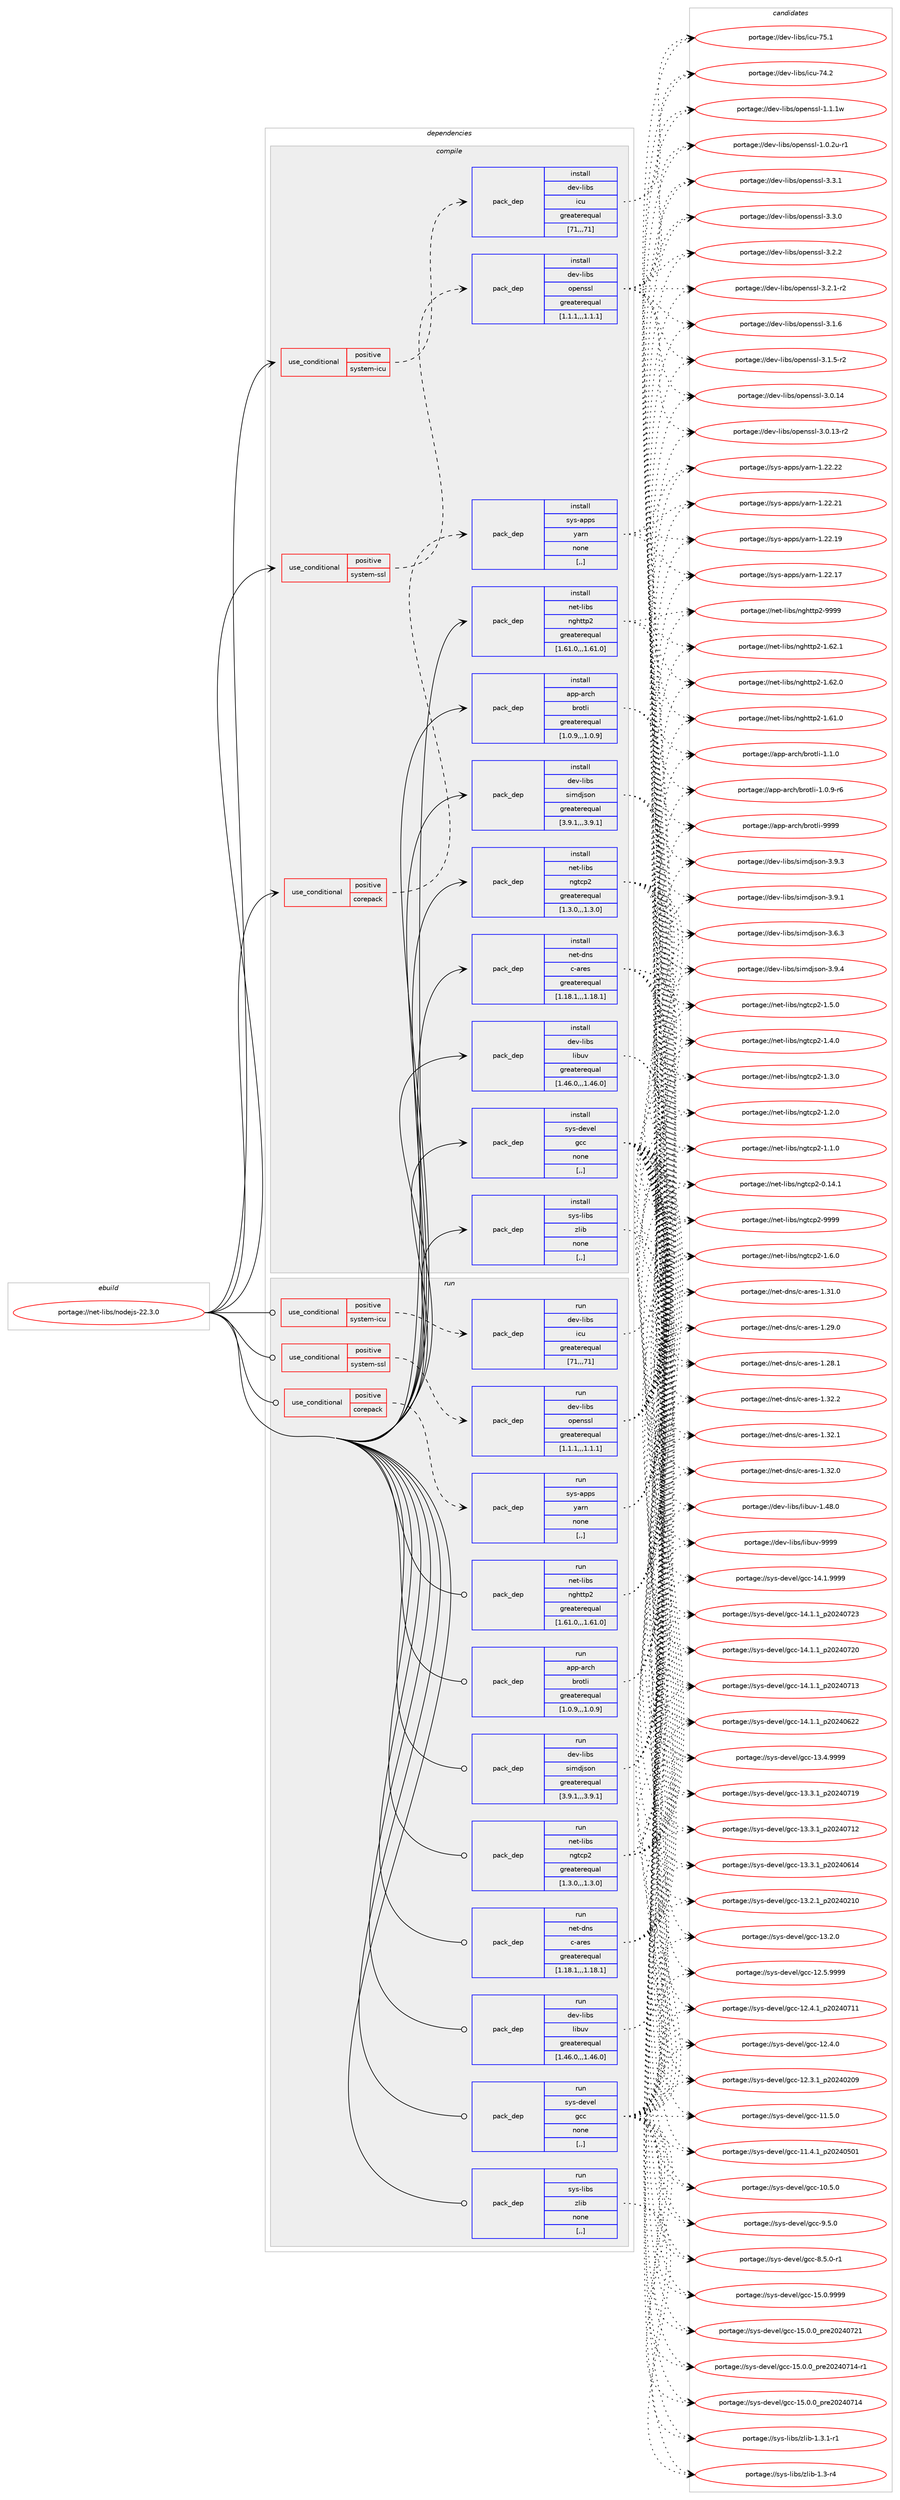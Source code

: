 digraph prolog {

# *************
# Graph options
# *************

newrank=true;
concentrate=true;
compound=true;
graph [rankdir=LR,fontname=Helvetica,fontsize=10,ranksep=1.5];#, ranksep=2.5, nodesep=0.2];
edge  [arrowhead=vee];
node  [fontname=Helvetica,fontsize=10];

# **********
# The ebuild
# **********

subgraph cluster_leftcol {
color=gray;
label=<<i>ebuild</i>>;
id [label="portage://net-libs/nodejs-22.3.0", color=red, width=4, href="../net-libs/nodejs-22.3.0.svg"];
}

# ****************
# The dependencies
# ****************

subgraph cluster_midcol {
color=gray;
label=<<i>dependencies</i>>;
subgraph cluster_compile {
fillcolor="#eeeeee";
style=filled;
label=<<i>compile</i>>;
subgraph cond94477 {
dependency361551 [label=<<TABLE BORDER="0" CELLBORDER="1" CELLSPACING="0" CELLPADDING="4"><TR><TD ROWSPAN="3" CELLPADDING="10">use_conditional</TD></TR><TR><TD>positive</TD></TR><TR><TD>corepack</TD></TR></TABLE>>, shape=none, color=red];
subgraph pack264405 {
dependency361552 [label=<<TABLE BORDER="0" CELLBORDER="1" CELLSPACING="0" CELLPADDING="4" WIDTH="220"><TR><TD ROWSPAN="6" CELLPADDING="30">pack_dep</TD></TR><TR><TD WIDTH="110">install</TD></TR><TR><TD>sys-apps</TD></TR><TR><TD>yarn</TD></TR><TR><TD>none</TD></TR><TR><TD>[,,]</TD></TR></TABLE>>, shape=none, color=blue];
}
dependency361551:e -> dependency361552:w [weight=20,style="dashed",arrowhead="vee"];
}
id:e -> dependency361551:w [weight=20,style="solid",arrowhead="vee"];
subgraph cond94478 {
dependency361553 [label=<<TABLE BORDER="0" CELLBORDER="1" CELLSPACING="0" CELLPADDING="4"><TR><TD ROWSPAN="3" CELLPADDING="10">use_conditional</TD></TR><TR><TD>positive</TD></TR><TR><TD>system-icu</TD></TR></TABLE>>, shape=none, color=red];
subgraph pack264406 {
dependency361554 [label=<<TABLE BORDER="0" CELLBORDER="1" CELLSPACING="0" CELLPADDING="4" WIDTH="220"><TR><TD ROWSPAN="6" CELLPADDING="30">pack_dep</TD></TR><TR><TD WIDTH="110">install</TD></TR><TR><TD>dev-libs</TD></TR><TR><TD>icu</TD></TR><TR><TD>greaterequal</TD></TR><TR><TD>[71,,,71]</TD></TR></TABLE>>, shape=none, color=blue];
}
dependency361553:e -> dependency361554:w [weight=20,style="dashed",arrowhead="vee"];
}
id:e -> dependency361553:w [weight=20,style="solid",arrowhead="vee"];
subgraph cond94479 {
dependency361555 [label=<<TABLE BORDER="0" CELLBORDER="1" CELLSPACING="0" CELLPADDING="4"><TR><TD ROWSPAN="3" CELLPADDING="10">use_conditional</TD></TR><TR><TD>positive</TD></TR><TR><TD>system-ssl</TD></TR></TABLE>>, shape=none, color=red];
subgraph pack264407 {
dependency361556 [label=<<TABLE BORDER="0" CELLBORDER="1" CELLSPACING="0" CELLPADDING="4" WIDTH="220"><TR><TD ROWSPAN="6" CELLPADDING="30">pack_dep</TD></TR><TR><TD WIDTH="110">install</TD></TR><TR><TD>dev-libs</TD></TR><TR><TD>openssl</TD></TR><TR><TD>greaterequal</TD></TR><TR><TD>[1.1.1,,,1.1.1]</TD></TR></TABLE>>, shape=none, color=blue];
}
dependency361555:e -> dependency361556:w [weight=20,style="dashed",arrowhead="vee"];
}
id:e -> dependency361555:w [weight=20,style="solid",arrowhead="vee"];
subgraph pack264408 {
dependency361557 [label=<<TABLE BORDER="0" CELLBORDER="1" CELLSPACING="0" CELLPADDING="4" WIDTH="220"><TR><TD ROWSPAN="6" CELLPADDING="30">pack_dep</TD></TR><TR><TD WIDTH="110">install</TD></TR><TR><TD>app-arch</TD></TR><TR><TD>brotli</TD></TR><TR><TD>greaterequal</TD></TR><TR><TD>[1.0.9,,,1.0.9]</TD></TR></TABLE>>, shape=none, color=blue];
}
id:e -> dependency361557:w [weight=20,style="solid",arrowhead="vee"];
subgraph pack264409 {
dependency361558 [label=<<TABLE BORDER="0" CELLBORDER="1" CELLSPACING="0" CELLPADDING="4" WIDTH="220"><TR><TD ROWSPAN="6" CELLPADDING="30">pack_dep</TD></TR><TR><TD WIDTH="110">install</TD></TR><TR><TD>dev-libs</TD></TR><TR><TD>libuv</TD></TR><TR><TD>greaterequal</TD></TR><TR><TD>[1.46.0,,,1.46.0]</TD></TR></TABLE>>, shape=none, color=blue];
}
id:e -> dependency361558:w [weight=20,style="solid",arrowhead="vee"];
subgraph pack264410 {
dependency361559 [label=<<TABLE BORDER="0" CELLBORDER="1" CELLSPACING="0" CELLPADDING="4" WIDTH="220"><TR><TD ROWSPAN="6" CELLPADDING="30">pack_dep</TD></TR><TR><TD WIDTH="110">install</TD></TR><TR><TD>dev-libs</TD></TR><TR><TD>simdjson</TD></TR><TR><TD>greaterequal</TD></TR><TR><TD>[3.9.1,,,3.9.1]</TD></TR></TABLE>>, shape=none, color=blue];
}
id:e -> dependency361559:w [weight=20,style="solid",arrowhead="vee"];
subgraph pack264411 {
dependency361560 [label=<<TABLE BORDER="0" CELLBORDER="1" CELLSPACING="0" CELLPADDING="4" WIDTH="220"><TR><TD ROWSPAN="6" CELLPADDING="30">pack_dep</TD></TR><TR><TD WIDTH="110">install</TD></TR><TR><TD>net-dns</TD></TR><TR><TD>c-ares</TD></TR><TR><TD>greaterequal</TD></TR><TR><TD>[1.18.1,,,1.18.1]</TD></TR></TABLE>>, shape=none, color=blue];
}
id:e -> dependency361560:w [weight=20,style="solid",arrowhead="vee"];
subgraph pack264412 {
dependency361561 [label=<<TABLE BORDER="0" CELLBORDER="1" CELLSPACING="0" CELLPADDING="4" WIDTH="220"><TR><TD ROWSPAN="6" CELLPADDING="30">pack_dep</TD></TR><TR><TD WIDTH="110">install</TD></TR><TR><TD>net-libs</TD></TR><TR><TD>nghttp2</TD></TR><TR><TD>greaterequal</TD></TR><TR><TD>[1.61.0,,,1.61.0]</TD></TR></TABLE>>, shape=none, color=blue];
}
id:e -> dependency361561:w [weight=20,style="solid",arrowhead="vee"];
subgraph pack264413 {
dependency361562 [label=<<TABLE BORDER="0" CELLBORDER="1" CELLSPACING="0" CELLPADDING="4" WIDTH="220"><TR><TD ROWSPAN="6" CELLPADDING="30">pack_dep</TD></TR><TR><TD WIDTH="110">install</TD></TR><TR><TD>net-libs</TD></TR><TR><TD>ngtcp2</TD></TR><TR><TD>greaterequal</TD></TR><TR><TD>[1.3.0,,,1.3.0]</TD></TR></TABLE>>, shape=none, color=blue];
}
id:e -> dependency361562:w [weight=20,style="solid",arrowhead="vee"];
subgraph pack264414 {
dependency361563 [label=<<TABLE BORDER="0" CELLBORDER="1" CELLSPACING="0" CELLPADDING="4" WIDTH="220"><TR><TD ROWSPAN="6" CELLPADDING="30">pack_dep</TD></TR><TR><TD WIDTH="110">install</TD></TR><TR><TD>sys-devel</TD></TR><TR><TD>gcc</TD></TR><TR><TD>none</TD></TR><TR><TD>[,,]</TD></TR></TABLE>>, shape=none, color=blue];
}
id:e -> dependency361563:w [weight=20,style="solid",arrowhead="vee"];
subgraph pack264415 {
dependency361564 [label=<<TABLE BORDER="0" CELLBORDER="1" CELLSPACING="0" CELLPADDING="4" WIDTH="220"><TR><TD ROWSPAN="6" CELLPADDING="30">pack_dep</TD></TR><TR><TD WIDTH="110">install</TD></TR><TR><TD>sys-libs</TD></TR><TR><TD>zlib</TD></TR><TR><TD>none</TD></TR><TR><TD>[,,]</TD></TR></TABLE>>, shape=none, color=blue];
}
id:e -> dependency361564:w [weight=20,style="solid",arrowhead="vee"];
}
subgraph cluster_compileandrun {
fillcolor="#eeeeee";
style=filled;
label=<<i>compile and run</i>>;
}
subgraph cluster_run {
fillcolor="#eeeeee";
style=filled;
label=<<i>run</i>>;
subgraph cond94480 {
dependency361565 [label=<<TABLE BORDER="0" CELLBORDER="1" CELLSPACING="0" CELLPADDING="4"><TR><TD ROWSPAN="3" CELLPADDING="10">use_conditional</TD></TR><TR><TD>positive</TD></TR><TR><TD>corepack</TD></TR></TABLE>>, shape=none, color=red];
subgraph pack264416 {
dependency361566 [label=<<TABLE BORDER="0" CELLBORDER="1" CELLSPACING="0" CELLPADDING="4" WIDTH="220"><TR><TD ROWSPAN="6" CELLPADDING="30">pack_dep</TD></TR><TR><TD WIDTH="110">run</TD></TR><TR><TD>sys-apps</TD></TR><TR><TD>yarn</TD></TR><TR><TD>none</TD></TR><TR><TD>[,,]</TD></TR></TABLE>>, shape=none, color=blue];
}
dependency361565:e -> dependency361566:w [weight=20,style="dashed",arrowhead="vee"];
}
id:e -> dependency361565:w [weight=20,style="solid",arrowhead="odot"];
subgraph cond94481 {
dependency361567 [label=<<TABLE BORDER="0" CELLBORDER="1" CELLSPACING="0" CELLPADDING="4"><TR><TD ROWSPAN="3" CELLPADDING="10">use_conditional</TD></TR><TR><TD>positive</TD></TR><TR><TD>system-icu</TD></TR></TABLE>>, shape=none, color=red];
subgraph pack264417 {
dependency361568 [label=<<TABLE BORDER="0" CELLBORDER="1" CELLSPACING="0" CELLPADDING="4" WIDTH="220"><TR><TD ROWSPAN="6" CELLPADDING="30">pack_dep</TD></TR><TR><TD WIDTH="110">run</TD></TR><TR><TD>dev-libs</TD></TR><TR><TD>icu</TD></TR><TR><TD>greaterequal</TD></TR><TR><TD>[71,,,71]</TD></TR></TABLE>>, shape=none, color=blue];
}
dependency361567:e -> dependency361568:w [weight=20,style="dashed",arrowhead="vee"];
}
id:e -> dependency361567:w [weight=20,style="solid",arrowhead="odot"];
subgraph cond94482 {
dependency361569 [label=<<TABLE BORDER="0" CELLBORDER="1" CELLSPACING="0" CELLPADDING="4"><TR><TD ROWSPAN="3" CELLPADDING="10">use_conditional</TD></TR><TR><TD>positive</TD></TR><TR><TD>system-ssl</TD></TR></TABLE>>, shape=none, color=red];
subgraph pack264418 {
dependency361570 [label=<<TABLE BORDER="0" CELLBORDER="1" CELLSPACING="0" CELLPADDING="4" WIDTH="220"><TR><TD ROWSPAN="6" CELLPADDING="30">pack_dep</TD></TR><TR><TD WIDTH="110">run</TD></TR><TR><TD>dev-libs</TD></TR><TR><TD>openssl</TD></TR><TR><TD>greaterequal</TD></TR><TR><TD>[1.1.1,,,1.1.1]</TD></TR></TABLE>>, shape=none, color=blue];
}
dependency361569:e -> dependency361570:w [weight=20,style="dashed",arrowhead="vee"];
}
id:e -> dependency361569:w [weight=20,style="solid",arrowhead="odot"];
subgraph pack264419 {
dependency361571 [label=<<TABLE BORDER="0" CELLBORDER="1" CELLSPACING="0" CELLPADDING="4" WIDTH="220"><TR><TD ROWSPAN="6" CELLPADDING="30">pack_dep</TD></TR><TR><TD WIDTH="110">run</TD></TR><TR><TD>app-arch</TD></TR><TR><TD>brotli</TD></TR><TR><TD>greaterequal</TD></TR><TR><TD>[1.0.9,,,1.0.9]</TD></TR></TABLE>>, shape=none, color=blue];
}
id:e -> dependency361571:w [weight=20,style="solid",arrowhead="odot"];
subgraph pack264420 {
dependency361572 [label=<<TABLE BORDER="0" CELLBORDER="1" CELLSPACING="0" CELLPADDING="4" WIDTH="220"><TR><TD ROWSPAN="6" CELLPADDING="30">pack_dep</TD></TR><TR><TD WIDTH="110">run</TD></TR><TR><TD>dev-libs</TD></TR><TR><TD>libuv</TD></TR><TR><TD>greaterequal</TD></TR><TR><TD>[1.46.0,,,1.46.0]</TD></TR></TABLE>>, shape=none, color=blue];
}
id:e -> dependency361572:w [weight=20,style="solid",arrowhead="odot"];
subgraph pack264421 {
dependency361573 [label=<<TABLE BORDER="0" CELLBORDER="1" CELLSPACING="0" CELLPADDING="4" WIDTH="220"><TR><TD ROWSPAN="6" CELLPADDING="30">pack_dep</TD></TR><TR><TD WIDTH="110">run</TD></TR><TR><TD>dev-libs</TD></TR><TR><TD>simdjson</TD></TR><TR><TD>greaterequal</TD></TR><TR><TD>[3.9.1,,,3.9.1]</TD></TR></TABLE>>, shape=none, color=blue];
}
id:e -> dependency361573:w [weight=20,style="solid",arrowhead="odot"];
subgraph pack264422 {
dependency361574 [label=<<TABLE BORDER="0" CELLBORDER="1" CELLSPACING="0" CELLPADDING="4" WIDTH="220"><TR><TD ROWSPAN="6" CELLPADDING="30">pack_dep</TD></TR><TR><TD WIDTH="110">run</TD></TR><TR><TD>net-dns</TD></TR><TR><TD>c-ares</TD></TR><TR><TD>greaterequal</TD></TR><TR><TD>[1.18.1,,,1.18.1]</TD></TR></TABLE>>, shape=none, color=blue];
}
id:e -> dependency361574:w [weight=20,style="solid",arrowhead="odot"];
subgraph pack264423 {
dependency361575 [label=<<TABLE BORDER="0" CELLBORDER="1" CELLSPACING="0" CELLPADDING="4" WIDTH="220"><TR><TD ROWSPAN="6" CELLPADDING="30">pack_dep</TD></TR><TR><TD WIDTH="110">run</TD></TR><TR><TD>net-libs</TD></TR><TR><TD>nghttp2</TD></TR><TR><TD>greaterequal</TD></TR><TR><TD>[1.61.0,,,1.61.0]</TD></TR></TABLE>>, shape=none, color=blue];
}
id:e -> dependency361575:w [weight=20,style="solid",arrowhead="odot"];
subgraph pack264424 {
dependency361576 [label=<<TABLE BORDER="0" CELLBORDER="1" CELLSPACING="0" CELLPADDING="4" WIDTH="220"><TR><TD ROWSPAN="6" CELLPADDING="30">pack_dep</TD></TR><TR><TD WIDTH="110">run</TD></TR><TR><TD>net-libs</TD></TR><TR><TD>ngtcp2</TD></TR><TR><TD>greaterequal</TD></TR><TR><TD>[1.3.0,,,1.3.0]</TD></TR></TABLE>>, shape=none, color=blue];
}
id:e -> dependency361576:w [weight=20,style="solid",arrowhead="odot"];
subgraph pack264425 {
dependency361577 [label=<<TABLE BORDER="0" CELLBORDER="1" CELLSPACING="0" CELLPADDING="4" WIDTH="220"><TR><TD ROWSPAN="6" CELLPADDING="30">pack_dep</TD></TR><TR><TD WIDTH="110">run</TD></TR><TR><TD>sys-devel</TD></TR><TR><TD>gcc</TD></TR><TR><TD>none</TD></TR><TR><TD>[,,]</TD></TR></TABLE>>, shape=none, color=blue];
}
id:e -> dependency361577:w [weight=20,style="solid",arrowhead="odot"];
subgraph pack264426 {
dependency361578 [label=<<TABLE BORDER="0" CELLBORDER="1" CELLSPACING="0" CELLPADDING="4" WIDTH="220"><TR><TD ROWSPAN="6" CELLPADDING="30">pack_dep</TD></TR><TR><TD WIDTH="110">run</TD></TR><TR><TD>sys-libs</TD></TR><TR><TD>zlib</TD></TR><TR><TD>none</TD></TR><TR><TD>[,,]</TD></TR></TABLE>>, shape=none, color=blue];
}
id:e -> dependency361578:w [weight=20,style="solid",arrowhead="odot"];
}
}

# **************
# The candidates
# **************

subgraph cluster_choices {
rank=same;
color=gray;
label=<<i>candidates</i>>;

subgraph choice264405 {
color=black;
nodesep=1;
choice115121115459711211211547121971141104549465050465050 [label="portage://sys-apps/yarn-1.22.22", color=red, width=4,href="../sys-apps/yarn-1.22.22.svg"];
choice115121115459711211211547121971141104549465050465049 [label="portage://sys-apps/yarn-1.22.21", color=red, width=4,href="../sys-apps/yarn-1.22.21.svg"];
choice115121115459711211211547121971141104549465050464957 [label="portage://sys-apps/yarn-1.22.19", color=red, width=4,href="../sys-apps/yarn-1.22.19.svg"];
choice115121115459711211211547121971141104549465050464955 [label="portage://sys-apps/yarn-1.22.17", color=red, width=4,href="../sys-apps/yarn-1.22.17.svg"];
dependency361552:e -> choice115121115459711211211547121971141104549465050465050:w [style=dotted,weight="100"];
dependency361552:e -> choice115121115459711211211547121971141104549465050465049:w [style=dotted,weight="100"];
dependency361552:e -> choice115121115459711211211547121971141104549465050464957:w [style=dotted,weight="100"];
dependency361552:e -> choice115121115459711211211547121971141104549465050464955:w [style=dotted,weight="100"];
}
subgraph choice264406 {
color=black;
nodesep=1;
choice100101118451081059811547105991174555534649 [label="portage://dev-libs/icu-75.1", color=red, width=4,href="../dev-libs/icu-75.1.svg"];
choice100101118451081059811547105991174555524650 [label="portage://dev-libs/icu-74.2", color=red, width=4,href="../dev-libs/icu-74.2.svg"];
dependency361554:e -> choice100101118451081059811547105991174555534649:w [style=dotted,weight="100"];
dependency361554:e -> choice100101118451081059811547105991174555524650:w [style=dotted,weight="100"];
}
subgraph choice264407 {
color=black;
nodesep=1;
choice100101118451081059811547111112101110115115108455146514649 [label="portage://dev-libs/openssl-3.3.1", color=red, width=4,href="../dev-libs/openssl-3.3.1.svg"];
choice100101118451081059811547111112101110115115108455146514648 [label="portage://dev-libs/openssl-3.3.0", color=red, width=4,href="../dev-libs/openssl-3.3.0.svg"];
choice100101118451081059811547111112101110115115108455146504650 [label="portage://dev-libs/openssl-3.2.2", color=red, width=4,href="../dev-libs/openssl-3.2.2.svg"];
choice1001011184510810598115471111121011101151151084551465046494511450 [label="portage://dev-libs/openssl-3.2.1-r2", color=red, width=4,href="../dev-libs/openssl-3.2.1-r2.svg"];
choice100101118451081059811547111112101110115115108455146494654 [label="portage://dev-libs/openssl-3.1.6", color=red, width=4,href="../dev-libs/openssl-3.1.6.svg"];
choice1001011184510810598115471111121011101151151084551464946534511450 [label="portage://dev-libs/openssl-3.1.5-r2", color=red, width=4,href="../dev-libs/openssl-3.1.5-r2.svg"];
choice10010111845108105981154711111210111011511510845514648464952 [label="portage://dev-libs/openssl-3.0.14", color=red, width=4,href="../dev-libs/openssl-3.0.14.svg"];
choice100101118451081059811547111112101110115115108455146484649514511450 [label="portage://dev-libs/openssl-3.0.13-r2", color=red, width=4,href="../dev-libs/openssl-3.0.13-r2.svg"];
choice100101118451081059811547111112101110115115108454946494649119 [label="portage://dev-libs/openssl-1.1.1w", color=red, width=4,href="../dev-libs/openssl-1.1.1w.svg"];
choice1001011184510810598115471111121011101151151084549464846501174511449 [label="portage://dev-libs/openssl-1.0.2u-r1", color=red, width=4,href="../dev-libs/openssl-1.0.2u-r1.svg"];
dependency361556:e -> choice100101118451081059811547111112101110115115108455146514649:w [style=dotted,weight="100"];
dependency361556:e -> choice100101118451081059811547111112101110115115108455146514648:w [style=dotted,weight="100"];
dependency361556:e -> choice100101118451081059811547111112101110115115108455146504650:w [style=dotted,weight="100"];
dependency361556:e -> choice1001011184510810598115471111121011101151151084551465046494511450:w [style=dotted,weight="100"];
dependency361556:e -> choice100101118451081059811547111112101110115115108455146494654:w [style=dotted,weight="100"];
dependency361556:e -> choice1001011184510810598115471111121011101151151084551464946534511450:w [style=dotted,weight="100"];
dependency361556:e -> choice10010111845108105981154711111210111011511510845514648464952:w [style=dotted,weight="100"];
dependency361556:e -> choice100101118451081059811547111112101110115115108455146484649514511450:w [style=dotted,weight="100"];
dependency361556:e -> choice100101118451081059811547111112101110115115108454946494649119:w [style=dotted,weight="100"];
dependency361556:e -> choice1001011184510810598115471111121011101151151084549464846501174511449:w [style=dotted,weight="100"];
}
subgraph choice264408 {
color=black;
nodesep=1;
choice9711211245971149910447981141111161081054557575757 [label="portage://app-arch/brotli-9999", color=red, width=4,href="../app-arch/brotli-9999.svg"];
choice971121124597114991044798114111116108105454946494648 [label="portage://app-arch/brotli-1.1.0", color=red, width=4,href="../app-arch/brotli-1.1.0.svg"];
choice9711211245971149910447981141111161081054549464846574511454 [label="portage://app-arch/brotli-1.0.9-r6", color=red, width=4,href="../app-arch/brotli-1.0.9-r6.svg"];
dependency361557:e -> choice9711211245971149910447981141111161081054557575757:w [style=dotted,weight="100"];
dependency361557:e -> choice971121124597114991044798114111116108105454946494648:w [style=dotted,weight="100"];
dependency361557:e -> choice9711211245971149910447981141111161081054549464846574511454:w [style=dotted,weight="100"];
}
subgraph choice264409 {
color=black;
nodesep=1;
choice100101118451081059811547108105981171184557575757 [label="portage://dev-libs/libuv-9999", color=red, width=4,href="../dev-libs/libuv-9999.svg"];
choice1001011184510810598115471081059811711845494652564648 [label="portage://dev-libs/libuv-1.48.0", color=red, width=4,href="../dev-libs/libuv-1.48.0.svg"];
dependency361558:e -> choice100101118451081059811547108105981171184557575757:w [style=dotted,weight="100"];
dependency361558:e -> choice1001011184510810598115471081059811711845494652564648:w [style=dotted,weight="100"];
}
subgraph choice264410 {
color=black;
nodesep=1;
choice100101118451081059811547115105109100106115111110455146574652 [label="portage://dev-libs/simdjson-3.9.4", color=red, width=4,href="../dev-libs/simdjson-3.9.4.svg"];
choice100101118451081059811547115105109100106115111110455146574651 [label="portage://dev-libs/simdjson-3.9.3", color=red, width=4,href="../dev-libs/simdjson-3.9.3.svg"];
choice100101118451081059811547115105109100106115111110455146574649 [label="portage://dev-libs/simdjson-3.9.1", color=red, width=4,href="../dev-libs/simdjson-3.9.1.svg"];
choice100101118451081059811547115105109100106115111110455146544651 [label="portage://dev-libs/simdjson-3.6.3", color=red, width=4,href="../dev-libs/simdjson-3.6.3.svg"];
dependency361559:e -> choice100101118451081059811547115105109100106115111110455146574652:w [style=dotted,weight="100"];
dependency361559:e -> choice100101118451081059811547115105109100106115111110455146574651:w [style=dotted,weight="100"];
dependency361559:e -> choice100101118451081059811547115105109100106115111110455146574649:w [style=dotted,weight="100"];
dependency361559:e -> choice100101118451081059811547115105109100106115111110455146544651:w [style=dotted,weight="100"];
}
subgraph choice264411 {
color=black;
nodesep=1;
choice110101116451001101154799459711410111545494651504650 [label="portage://net-dns/c-ares-1.32.2", color=red, width=4,href="../net-dns/c-ares-1.32.2.svg"];
choice110101116451001101154799459711410111545494651504649 [label="portage://net-dns/c-ares-1.32.1", color=red, width=4,href="../net-dns/c-ares-1.32.1.svg"];
choice110101116451001101154799459711410111545494651504648 [label="portage://net-dns/c-ares-1.32.0", color=red, width=4,href="../net-dns/c-ares-1.32.0.svg"];
choice110101116451001101154799459711410111545494651494648 [label="portage://net-dns/c-ares-1.31.0", color=red, width=4,href="../net-dns/c-ares-1.31.0.svg"];
choice110101116451001101154799459711410111545494650574648 [label="portage://net-dns/c-ares-1.29.0", color=red, width=4,href="../net-dns/c-ares-1.29.0.svg"];
choice110101116451001101154799459711410111545494650564649 [label="portage://net-dns/c-ares-1.28.1", color=red, width=4,href="../net-dns/c-ares-1.28.1.svg"];
dependency361560:e -> choice110101116451001101154799459711410111545494651504650:w [style=dotted,weight="100"];
dependency361560:e -> choice110101116451001101154799459711410111545494651504649:w [style=dotted,weight="100"];
dependency361560:e -> choice110101116451001101154799459711410111545494651504648:w [style=dotted,weight="100"];
dependency361560:e -> choice110101116451001101154799459711410111545494651494648:w [style=dotted,weight="100"];
dependency361560:e -> choice110101116451001101154799459711410111545494650574648:w [style=dotted,weight="100"];
dependency361560:e -> choice110101116451001101154799459711410111545494650564649:w [style=dotted,weight="100"];
}
subgraph choice264412 {
color=black;
nodesep=1;
choice110101116451081059811547110103104116116112504557575757 [label="portage://net-libs/nghttp2-9999", color=red, width=4,href="../net-libs/nghttp2-9999.svg"];
choice1101011164510810598115471101031041161161125045494654504649 [label="portage://net-libs/nghttp2-1.62.1", color=red, width=4,href="../net-libs/nghttp2-1.62.1.svg"];
choice1101011164510810598115471101031041161161125045494654504648 [label="portage://net-libs/nghttp2-1.62.0", color=red, width=4,href="../net-libs/nghttp2-1.62.0.svg"];
choice1101011164510810598115471101031041161161125045494654494648 [label="portage://net-libs/nghttp2-1.61.0", color=red, width=4,href="../net-libs/nghttp2-1.61.0.svg"];
dependency361561:e -> choice110101116451081059811547110103104116116112504557575757:w [style=dotted,weight="100"];
dependency361561:e -> choice1101011164510810598115471101031041161161125045494654504649:w [style=dotted,weight="100"];
dependency361561:e -> choice1101011164510810598115471101031041161161125045494654504648:w [style=dotted,weight="100"];
dependency361561:e -> choice1101011164510810598115471101031041161161125045494654494648:w [style=dotted,weight="100"];
}
subgraph choice264413 {
color=black;
nodesep=1;
choice11010111645108105981154711010311699112504557575757 [label="portage://net-libs/ngtcp2-9999", color=red, width=4,href="../net-libs/ngtcp2-9999.svg"];
choice1101011164510810598115471101031169911250454946544648 [label="portage://net-libs/ngtcp2-1.6.0", color=red, width=4,href="../net-libs/ngtcp2-1.6.0.svg"];
choice1101011164510810598115471101031169911250454946534648 [label="portage://net-libs/ngtcp2-1.5.0", color=red, width=4,href="../net-libs/ngtcp2-1.5.0.svg"];
choice1101011164510810598115471101031169911250454946524648 [label="portage://net-libs/ngtcp2-1.4.0", color=red, width=4,href="../net-libs/ngtcp2-1.4.0.svg"];
choice1101011164510810598115471101031169911250454946514648 [label="portage://net-libs/ngtcp2-1.3.0", color=red, width=4,href="../net-libs/ngtcp2-1.3.0.svg"];
choice1101011164510810598115471101031169911250454946504648 [label="portage://net-libs/ngtcp2-1.2.0", color=red, width=4,href="../net-libs/ngtcp2-1.2.0.svg"];
choice1101011164510810598115471101031169911250454946494648 [label="portage://net-libs/ngtcp2-1.1.0", color=red, width=4,href="../net-libs/ngtcp2-1.1.0.svg"];
choice110101116451081059811547110103116991125045484649524649 [label="portage://net-libs/ngtcp2-0.14.1", color=red, width=4,href="../net-libs/ngtcp2-0.14.1.svg"];
dependency361562:e -> choice11010111645108105981154711010311699112504557575757:w [style=dotted,weight="100"];
dependency361562:e -> choice1101011164510810598115471101031169911250454946544648:w [style=dotted,weight="100"];
dependency361562:e -> choice1101011164510810598115471101031169911250454946534648:w [style=dotted,weight="100"];
dependency361562:e -> choice1101011164510810598115471101031169911250454946524648:w [style=dotted,weight="100"];
dependency361562:e -> choice1101011164510810598115471101031169911250454946514648:w [style=dotted,weight="100"];
dependency361562:e -> choice1101011164510810598115471101031169911250454946504648:w [style=dotted,weight="100"];
dependency361562:e -> choice1101011164510810598115471101031169911250454946494648:w [style=dotted,weight="100"];
dependency361562:e -> choice110101116451081059811547110103116991125045484649524649:w [style=dotted,weight="100"];
}
subgraph choice264414 {
color=black;
nodesep=1;
choice1151211154510010111810110847103999945495346484657575757 [label="portage://sys-devel/gcc-15.0.9999", color=red, width=4,href="../sys-devel/gcc-15.0.9999.svg"];
choice1151211154510010111810110847103999945495346484648951121141015048505248555049 [label="portage://sys-devel/gcc-15.0.0_pre20240721", color=red, width=4,href="../sys-devel/gcc-15.0.0_pre20240721.svg"];
choice11512111545100101118101108471039999454953464846489511211410150485052485549524511449 [label="portage://sys-devel/gcc-15.0.0_pre20240714-r1", color=red, width=4,href="../sys-devel/gcc-15.0.0_pre20240714-r1.svg"];
choice1151211154510010111810110847103999945495346484648951121141015048505248554952 [label="portage://sys-devel/gcc-15.0.0_pre20240714", color=red, width=4,href="../sys-devel/gcc-15.0.0_pre20240714.svg"];
choice1151211154510010111810110847103999945495246494657575757 [label="portage://sys-devel/gcc-14.1.9999", color=red, width=4,href="../sys-devel/gcc-14.1.9999.svg"];
choice1151211154510010111810110847103999945495246494649951125048505248555051 [label="portage://sys-devel/gcc-14.1.1_p20240723", color=red, width=4,href="../sys-devel/gcc-14.1.1_p20240723.svg"];
choice1151211154510010111810110847103999945495246494649951125048505248555048 [label="portage://sys-devel/gcc-14.1.1_p20240720", color=red, width=4,href="../sys-devel/gcc-14.1.1_p20240720.svg"];
choice1151211154510010111810110847103999945495246494649951125048505248554951 [label="portage://sys-devel/gcc-14.1.1_p20240713", color=red, width=4,href="../sys-devel/gcc-14.1.1_p20240713.svg"];
choice1151211154510010111810110847103999945495246494649951125048505248545050 [label="portage://sys-devel/gcc-14.1.1_p20240622", color=red, width=4,href="../sys-devel/gcc-14.1.1_p20240622.svg"];
choice1151211154510010111810110847103999945495146524657575757 [label="portage://sys-devel/gcc-13.4.9999", color=red, width=4,href="../sys-devel/gcc-13.4.9999.svg"];
choice1151211154510010111810110847103999945495146514649951125048505248554957 [label="portage://sys-devel/gcc-13.3.1_p20240719", color=red, width=4,href="../sys-devel/gcc-13.3.1_p20240719.svg"];
choice1151211154510010111810110847103999945495146514649951125048505248554950 [label="portage://sys-devel/gcc-13.3.1_p20240712", color=red, width=4,href="../sys-devel/gcc-13.3.1_p20240712.svg"];
choice1151211154510010111810110847103999945495146514649951125048505248544952 [label="portage://sys-devel/gcc-13.3.1_p20240614", color=red, width=4,href="../sys-devel/gcc-13.3.1_p20240614.svg"];
choice1151211154510010111810110847103999945495146504649951125048505248504948 [label="portage://sys-devel/gcc-13.2.1_p20240210", color=red, width=4,href="../sys-devel/gcc-13.2.1_p20240210.svg"];
choice1151211154510010111810110847103999945495146504648 [label="portage://sys-devel/gcc-13.2.0", color=red, width=4,href="../sys-devel/gcc-13.2.0.svg"];
choice1151211154510010111810110847103999945495046534657575757 [label="portage://sys-devel/gcc-12.5.9999", color=red, width=4,href="../sys-devel/gcc-12.5.9999.svg"];
choice1151211154510010111810110847103999945495046524649951125048505248554949 [label="portage://sys-devel/gcc-12.4.1_p20240711", color=red, width=4,href="../sys-devel/gcc-12.4.1_p20240711.svg"];
choice1151211154510010111810110847103999945495046524648 [label="portage://sys-devel/gcc-12.4.0", color=red, width=4,href="../sys-devel/gcc-12.4.0.svg"];
choice1151211154510010111810110847103999945495046514649951125048505248504857 [label="portage://sys-devel/gcc-12.3.1_p20240209", color=red, width=4,href="../sys-devel/gcc-12.3.1_p20240209.svg"];
choice1151211154510010111810110847103999945494946534648 [label="portage://sys-devel/gcc-11.5.0", color=red, width=4,href="../sys-devel/gcc-11.5.0.svg"];
choice1151211154510010111810110847103999945494946524649951125048505248534849 [label="portage://sys-devel/gcc-11.4.1_p20240501", color=red, width=4,href="../sys-devel/gcc-11.4.1_p20240501.svg"];
choice1151211154510010111810110847103999945494846534648 [label="portage://sys-devel/gcc-10.5.0", color=red, width=4,href="../sys-devel/gcc-10.5.0.svg"];
choice11512111545100101118101108471039999455746534648 [label="portage://sys-devel/gcc-9.5.0", color=red, width=4,href="../sys-devel/gcc-9.5.0.svg"];
choice115121115451001011181011084710399994556465346484511449 [label="portage://sys-devel/gcc-8.5.0-r1", color=red, width=4,href="../sys-devel/gcc-8.5.0-r1.svg"];
dependency361563:e -> choice1151211154510010111810110847103999945495346484657575757:w [style=dotted,weight="100"];
dependency361563:e -> choice1151211154510010111810110847103999945495346484648951121141015048505248555049:w [style=dotted,weight="100"];
dependency361563:e -> choice11512111545100101118101108471039999454953464846489511211410150485052485549524511449:w [style=dotted,weight="100"];
dependency361563:e -> choice1151211154510010111810110847103999945495346484648951121141015048505248554952:w [style=dotted,weight="100"];
dependency361563:e -> choice1151211154510010111810110847103999945495246494657575757:w [style=dotted,weight="100"];
dependency361563:e -> choice1151211154510010111810110847103999945495246494649951125048505248555051:w [style=dotted,weight="100"];
dependency361563:e -> choice1151211154510010111810110847103999945495246494649951125048505248555048:w [style=dotted,weight="100"];
dependency361563:e -> choice1151211154510010111810110847103999945495246494649951125048505248554951:w [style=dotted,weight="100"];
dependency361563:e -> choice1151211154510010111810110847103999945495246494649951125048505248545050:w [style=dotted,weight="100"];
dependency361563:e -> choice1151211154510010111810110847103999945495146524657575757:w [style=dotted,weight="100"];
dependency361563:e -> choice1151211154510010111810110847103999945495146514649951125048505248554957:w [style=dotted,weight="100"];
dependency361563:e -> choice1151211154510010111810110847103999945495146514649951125048505248554950:w [style=dotted,weight="100"];
dependency361563:e -> choice1151211154510010111810110847103999945495146514649951125048505248544952:w [style=dotted,weight="100"];
dependency361563:e -> choice1151211154510010111810110847103999945495146504649951125048505248504948:w [style=dotted,weight="100"];
dependency361563:e -> choice1151211154510010111810110847103999945495146504648:w [style=dotted,weight="100"];
dependency361563:e -> choice1151211154510010111810110847103999945495046534657575757:w [style=dotted,weight="100"];
dependency361563:e -> choice1151211154510010111810110847103999945495046524649951125048505248554949:w [style=dotted,weight="100"];
dependency361563:e -> choice1151211154510010111810110847103999945495046524648:w [style=dotted,weight="100"];
dependency361563:e -> choice1151211154510010111810110847103999945495046514649951125048505248504857:w [style=dotted,weight="100"];
dependency361563:e -> choice1151211154510010111810110847103999945494946534648:w [style=dotted,weight="100"];
dependency361563:e -> choice1151211154510010111810110847103999945494946524649951125048505248534849:w [style=dotted,weight="100"];
dependency361563:e -> choice1151211154510010111810110847103999945494846534648:w [style=dotted,weight="100"];
dependency361563:e -> choice11512111545100101118101108471039999455746534648:w [style=dotted,weight="100"];
dependency361563:e -> choice115121115451001011181011084710399994556465346484511449:w [style=dotted,weight="100"];
}
subgraph choice264415 {
color=black;
nodesep=1;
choice115121115451081059811547122108105984549465146494511449 [label="portage://sys-libs/zlib-1.3.1-r1", color=red, width=4,href="../sys-libs/zlib-1.3.1-r1.svg"];
choice11512111545108105981154712210810598454946514511452 [label="portage://sys-libs/zlib-1.3-r4", color=red, width=4,href="../sys-libs/zlib-1.3-r4.svg"];
dependency361564:e -> choice115121115451081059811547122108105984549465146494511449:w [style=dotted,weight="100"];
dependency361564:e -> choice11512111545108105981154712210810598454946514511452:w [style=dotted,weight="100"];
}
subgraph choice264416 {
color=black;
nodesep=1;
choice115121115459711211211547121971141104549465050465050 [label="portage://sys-apps/yarn-1.22.22", color=red, width=4,href="../sys-apps/yarn-1.22.22.svg"];
choice115121115459711211211547121971141104549465050465049 [label="portage://sys-apps/yarn-1.22.21", color=red, width=4,href="../sys-apps/yarn-1.22.21.svg"];
choice115121115459711211211547121971141104549465050464957 [label="portage://sys-apps/yarn-1.22.19", color=red, width=4,href="../sys-apps/yarn-1.22.19.svg"];
choice115121115459711211211547121971141104549465050464955 [label="portage://sys-apps/yarn-1.22.17", color=red, width=4,href="../sys-apps/yarn-1.22.17.svg"];
dependency361566:e -> choice115121115459711211211547121971141104549465050465050:w [style=dotted,weight="100"];
dependency361566:e -> choice115121115459711211211547121971141104549465050465049:w [style=dotted,weight="100"];
dependency361566:e -> choice115121115459711211211547121971141104549465050464957:w [style=dotted,weight="100"];
dependency361566:e -> choice115121115459711211211547121971141104549465050464955:w [style=dotted,weight="100"];
}
subgraph choice264417 {
color=black;
nodesep=1;
choice100101118451081059811547105991174555534649 [label="portage://dev-libs/icu-75.1", color=red, width=4,href="../dev-libs/icu-75.1.svg"];
choice100101118451081059811547105991174555524650 [label="portage://dev-libs/icu-74.2", color=red, width=4,href="../dev-libs/icu-74.2.svg"];
dependency361568:e -> choice100101118451081059811547105991174555534649:w [style=dotted,weight="100"];
dependency361568:e -> choice100101118451081059811547105991174555524650:w [style=dotted,weight="100"];
}
subgraph choice264418 {
color=black;
nodesep=1;
choice100101118451081059811547111112101110115115108455146514649 [label="portage://dev-libs/openssl-3.3.1", color=red, width=4,href="../dev-libs/openssl-3.3.1.svg"];
choice100101118451081059811547111112101110115115108455146514648 [label="portage://dev-libs/openssl-3.3.0", color=red, width=4,href="../dev-libs/openssl-3.3.0.svg"];
choice100101118451081059811547111112101110115115108455146504650 [label="portage://dev-libs/openssl-3.2.2", color=red, width=4,href="../dev-libs/openssl-3.2.2.svg"];
choice1001011184510810598115471111121011101151151084551465046494511450 [label="portage://dev-libs/openssl-3.2.1-r2", color=red, width=4,href="../dev-libs/openssl-3.2.1-r2.svg"];
choice100101118451081059811547111112101110115115108455146494654 [label="portage://dev-libs/openssl-3.1.6", color=red, width=4,href="../dev-libs/openssl-3.1.6.svg"];
choice1001011184510810598115471111121011101151151084551464946534511450 [label="portage://dev-libs/openssl-3.1.5-r2", color=red, width=4,href="../dev-libs/openssl-3.1.5-r2.svg"];
choice10010111845108105981154711111210111011511510845514648464952 [label="portage://dev-libs/openssl-3.0.14", color=red, width=4,href="../dev-libs/openssl-3.0.14.svg"];
choice100101118451081059811547111112101110115115108455146484649514511450 [label="portage://dev-libs/openssl-3.0.13-r2", color=red, width=4,href="../dev-libs/openssl-3.0.13-r2.svg"];
choice100101118451081059811547111112101110115115108454946494649119 [label="portage://dev-libs/openssl-1.1.1w", color=red, width=4,href="../dev-libs/openssl-1.1.1w.svg"];
choice1001011184510810598115471111121011101151151084549464846501174511449 [label="portage://dev-libs/openssl-1.0.2u-r1", color=red, width=4,href="../dev-libs/openssl-1.0.2u-r1.svg"];
dependency361570:e -> choice100101118451081059811547111112101110115115108455146514649:w [style=dotted,weight="100"];
dependency361570:e -> choice100101118451081059811547111112101110115115108455146514648:w [style=dotted,weight="100"];
dependency361570:e -> choice100101118451081059811547111112101110115115108455146504650:w [style=dotted,weight="100"];
dependency361570:e -> choice1001011184510810598115471111121011101151151084551465046494511450:w [style=dotted,weight="100"];
dependency361570:e -> choice100101118451081059811547111112101110115115108455146494654:w [style=dotted,weight="100"];
dependency361570:e -> choice1001011184510810598115471111121011101151151084551464946534511450:w [style=dotted,weight="100"];
dependency361570:e -> choice10010111845108105981154711111210111011511510845514648464952:w [style=dotted,weight="100"];
dependency361570:e -> choice100101118451081059811547111112101110115115108455146484649514511450:w [style=dotted,weight="100"];
dependency361570:e -> choice100101118451081059811547111112101110115115108454946494649119:w [style=dotted,weight="100"];
dependency361570:e -> choice1001011184510810598115471111121011101151151084549464846501174511449:w [style=dotted,weight="100"];
}
subgraph choice264419 {
color=black;
nodesep=1;
choice9711211245971149910447981141111161081054557575757 [label="portage://app-arch/brotli-9999", color=red, width=4,href="../app-arch/brotli-9999.svg"];
choice971121124597114991044798114111116108105454946494648 [label="portage://app-arch/brotli-1.1.0", color=red, width=4,href="../app-arch/brotli-1.1.0.svg"];
choice9711211245971149910447981141111161081054549464846574511454 [label="portage://app-arch/brotli-1.0.9-r6", color=red, width=4,href="../app-arch/brotli-1.0.9-r6.svg"];
dependency361571:e -> choice9711211245971149910447981141111161081054557575757:w [style=dotted,weight="100"];
dependency361571:e -> choice971121124597114991044798114111116108105454946494648:w [style=dotted,weight="100"];
dependency361571:e -> choice9711211245971149910447981141111161081054549464846574511454:w [style=dotted,weight="100"];
}
subgraph choice264420 {
color=black;
nodesep=1;
choice100101118451081059811547108105981171184557575757 [label="portage://dev-libs/libuv-9999", color=red, width=4,href="../dev-libs/libuv-9999.svg"];
choice1001011184510810598115471081059811711845494652564648 [label="portage://dev-libs/libuv-1.48.0", color=red, width=4,href="../dev-libs/libuv-1.48.0.svg"];
dependency361572:e -> choice100101118451081059811547108105981171184557575757:w [style=dotted,weight="100"];
dependency361572:e -> choice1001011184510810598115471081059811711845494652564648:w [style=dotted,weight="100"];
}
subgraph choice264421 {
color=black;
nodesep=1;
choice100101118451081059811547115105109100106115111110455146574652 [label="portage://dev-libs/simdjson-3.9.4", color=red, width=4,href="../dev-libs/simdjson-3.9.4.svg"];
choice100101118451081059811547115105109100106115111110455146574651 [label="portage://dev-libs/simdjson-3.9.3", color=red, width=4,href="../dev-libs/simdjson-3.9.3.svg"];
choice100101118451081059811547115105109100106115111110455146574649 [label="portage://dev-libs/simdjson-3.9.1", color=red, width=4,href="../dev-libs/simdjson-3.9.1.svg"];
choice100101118451081059811547115105109100106115111110455146544651 [label="portage://dev-libs/simdjson-3.6.3", color=red, width=4,href="../dev-libs/simdjson-3.6.3.svg"];
dependency361573:e -> choice100101118451081059811547115105109100106115111110455146574652:w [style=dotted,weight="100"];
dependency361573:e -> choice100101118451081059811547115105109100106115111110455146574651:w [style=dotted,weight="100"];
dependency361573:e -> choice100101118451081059811547115105109100106115111110455146574649:w [style=dotted,weight="100"];
dependency361573:e -> choice100101118451081059811547115105109100106115111110455146544651:w [style=dotted,weight="100"];
}
subgraph choice264422 {
color=black;
nodesep=1;
choice110101116451001101154799459711410111545494651504650 [label="portage://net-dns/c-ares-1.32.2", color=red, width=4,href="../net-dns/c-ares-1.32.2.svg"];
choice110101116451001101154799459711410111545494651504649 [label="portage://net-dns/c-ares-1.32.1", color=red, width=4,href="../net-dns/c-ares-1.32.1.svg"];
choice110101116451001101154799459711410111545494651504648 [label="portage://net-dns/c-ares-1.32.0", color=red, width=4,href="../net-dns/c-ares-1.32.0.svg"];
choice110101116451001101154799459711410111545494651494648 [label="portage://net-dns/c-ares-1.31.0", color=red, width=4,href="../net-dns/c-ares-1.31.0.svg"];
choice110101116451001101154799459711410111545494650574648 [label="portage://net-dns/c-ares-1.29.0", color=red, width=4,href="../net-dns/c-ares-1.29.0.svg"];
choice110101116451001101154799459711410111545494650564649 [label="portage://net-dns/c-ares-1.28.1", color=red, width=4,href="../net-dns/c-ares-1.28.1.svg"];
dependency361574:e -> choice110101116451001101154799459711410111545494651504650:w [style=dotted,weight="100"];
dependency361574:e -> choice110101116451001101154799459711410111545494651504649:w [style=dotted,weight="100"];
dependency361574:e -> choice110101116451001101154799459711410111545494651504648:w [style=dotted,weight="100"];
dependency361574:e -> choice110101116451001101154799459711410111545494651494648:w [style=dotted,weight="100"];
dependency361574:e -> choice110101116451001101154799459711410111545494650574648:w [style=dotted,weight="100"];
dependency361574:e -> choice110101116451001101154799459711410111545494650564649:w [style=dotted,weight="100"];
}
subgraph choice264423 {
color=black;
nodesep=1;
choice110101116451081059811547110103104116116112504557575757 [label="portage://net-libs/nghttp2-9999", color=red, width=4,href="../net-libs/nghttp2-9999.svg"];
choice1101011164510810598115471101031041161161125045494654504649 [label="portage://net-libs/nghttp2-1.62.1", color=red, width=4,href="../net-libs/nghttp2-1.62.1.svg"];
choice1101011164510810598115471101031041161161125045494654504648 [label="portage://net-libs/nghttp2-1.62.0", color=red, width=4,href="../net-libs/nghttp2-1.62.0.svg"];
choice1101011164510810598115471101031041161161125045494654494648 [label="portage://net-libs/nghttp2-1.61.0", color=red, width=4,href="../net-libs/nghttp2-1.61.0.svg"];
dependency361575:e -> choice110101116451081059811547110103104116116112504557575757:w [style=dotted,weight="100"];
dependency361575:e -> choice1101011164510810598115471101031041161161125045494654504649:w [style=dotted,weight="100"];
dependency361575:e -> choice1101011164510810598115471101031041161161125045494654504648:w [style=dotted,weight="100"];
dependency361575:e -> choice1101011164510810598115471101031041161161125045494654494648:w [style=dotted,weight="100"];
}
subgraph choice264424 {
color=black;
nodesep=1;
choice11010111645108105981154711010311699112504557575757 [label="portage://net-libs/ngtcp2-9999", color=red, width=4,href="../net-libs/ngtcp2-9999.svg"];
choice1101011164510810598115471101031169911250454946544648 [label="portage://net-libs/ngtcp2-1.6.0", color=red, width=4,href="../net-libs/ngtcp2-1.6.0.svg"];
choice1101011164510810598115471101031169911250454946534648 [label="portage://net-libs/ngtcp2-1.5.0", color=red, width=4,href="../net-libs/ngtcp2-1.5.0.svg"];
choice1101011164510810598115471101031169911250454946524648 [label="portage://net-libs/ngtcp2-1.4.0", color=red, width=4,href="../net-libs/ngtcp2-1.4.0.svg"];
choice1101011164510810598115471101031169911250454946514648 [label="portage://net-libs/ngtcp2-1.3.0", color=red, width=4,href="../net-libs/ngtcp2-1.3.0.svg"];
choice1101011164510810598115471101031169911250454946504648 [label="portage://net-libs/ngtcp2-1.2.0", color=red, width=4,href="../net-libs/ngtcp2-1.2.0.svg"];
choice1101011164510810598115471101031169911250454946494648 [label="portage://net-libs/ngtcp2-1.1.0", color=red, width=4,href="../net-libs/ngtcp2-1.1.0.svg"];
choice110101116451081059811547110103116991125045484649524649 [label="portage://net-libs/ngtcp2-0.14.1", color=red, width=4,href="../net-libs/ngtcp2-0.14.1.svg"];
dependency361576:e -> choice11010111645108105981154711010311699112504557575757:w [style=dotted,weight="100"];
dependency361576:e -> choice1101011164510810598115471101031169911250454946544648:w [style=dotted,weight="100"];
dependency361576:e -> choice1101011164510810598115471101031169911250454946534648:w [style=dotted,weight="100"];
dependency361576:e -> choice1101011164510810598115471101031169911250454946524648:w [style=dotted,weight="100"];
dependency361576:e -> choice1101011164510810598115471101031169911250454946514648:w [style=dotted,weight="100"];
dependency361576:e -> choice1101011164510810598115471101031169911250454946504648:w [style=dotted,weight="100"];
dependency361576:e -> choice1101011164510810598115471101031169911250454946494648:w [style=dotted,weight="100"];
dependency361576:e -> choice110101116451081059811547110103116991125045484649524649:w [style=dotted,weight="100"];
}
subgraph choice264425 {
color=black;
nodesep=1;
choice1151211154510010111810110847103999945495346484657575757 [label="portage://sys-devel/gcc-15.0.9999", color=red, width=4,href="../sys-devel/gcc-15.0.9999.svg"];
choice1151211154510010111810110847103999945495346484648951121141015048505248555049 [label="portage://sys-devel/gcc-15.0.0_pre20240721", color=red, width=4,href="../sys-devel/gcc-15.0.0_pre20240721.svg"];
choice11512111545100101118101108471039999454953464846489511211410150485052485549524511449 [label="portage://sys-devel/gcc-15.0.0_pre20240714-r1", color=red, width=4,href="../sys-devel/gcc-15.0.0_pre20240714-r1.svg"];
choice1151211154510010111810110847103999945495346484648951121141015048505248554952 [label="portage://sys-devel/gcc-15.0.0_pre20240714", color=red, width=4,href="../sys-devel/gcc-15.0.0_pre20240714.svg"];
choice1151211154510010111810110847103999945495246494657575757 [label="portage://sys-devel/gcc-14.1.9999", color=red, width=4,href="../sys-devel/gcc-14.1.9999.svg"];
choice1151211154510010111810110847103999945495246494649951125048505248555051 [label="portage://sys-devel/gcc-14.1.1_p20240723", color=red, width=4,href="../sys-devel/gcc-14.1.1_p20240723.svg"];
choice1151211154510010111810110847103999945495246494649951125048505248555048 [label="portage://sys-devel/gcc-14.1.1_p20240720", color=red, width=4,href="../sys-devel/gcc-14.1.1_p20240720.svg"];
choice1151211154510010111810110847103999945495246494649951125048505248554951 [label="portage://sys-devel/gcc-14.1.1_p20240713", color=red, width=4,href="../sys-devel/gcc-14.1.1_p20240713.svg"];
choice1151211154510010111810110847103999945495246494649951125048505248545050 [label="portage://sys-devel/gcc-14.1.1_p20240622", color=red, width=4,href="../sys-devel/gcc-14.1.1_p20240622.svg"];
choice1151211154510010111810110847103999945495146524657575757 [label="portage://sys-devel/gcc-13.4.9999", color=red, width=4,href="../sys-devel/gcc-13.4.9999.svg"];
choice1151211154510010111810110847103999945495146514649951125048505248554957 [label="portage://sys-devel/gcc-13.3.1_p20240719", color=red, width=4,href="../sys-devel/gcc-13.3.1_p20240719.svg"];
choice1151211154510010111810110847103999945495146514649951125048505248554950 [label="portage://sys-devel/gcc-13.3.1_p20240712", color=red, width=4,href="../sys-devel/gcc-13.3.1_p20240712.svg"];
choice1151211154510010111810110847103999945495146514649951125048505248544952 [label="portage://sys-devel/gcc-13.3.1_p20240614", color=red, width=4,href="../sys-devel/gcc-13.3.1_p20240614.svg"];
choice1151211154510010111810110847103999945495146504649951125048505248504948 [label="portage://sys-devel/gcc-13.2.1_p20240210", color=red, width=4,href="../sys-devel/gcc-13.2.1_p20240210.svg"];
choice1151211154510010111810110847103999945495146504648 [label="portage://sys-devel/gcc-13.2.0", color=red, width=4,href="../sys-devel/gcc-13.2.0.svg"];
choice1151211154510010111810110847103999945495046534657575757 [label="portage://sys-devel/gcc-12.5.9999", color=red, width=4,href="../sys-devel/gcc-12.5.9999.svg"];
choice1151211154510010111810110847103999945495046524649951125048505248554949 [label="portage://sys-devel/gcc-12.4.1_p20240711", color=red, width=4,href="../sys-devel/gcc-12.4.1_p20240711.svg"];
choice1151211154510010111810110847103999945495046524648 [label="portage://sys-devel/gcc-12.4.0", color=red, width=4,href="../sys-devel/gcc-12.4.0.svg"];
choice1151211154510010111810110847103999945495046514649951125048505248504857 [label="portage://sys-devel/gcc-12.3.1_p20240209", color=red, width=4,href="../sys-devel/gcc-12.3.1_p20240209.svg"];
choice1151211154510010111810110847103999945494946534648 [label="portage://sys-devel/gcc-11.5.0", color=red, width=4,href="../sys-devel/gcc-11.5.0.svg"];
choice1151211154510010111810110847103999945494946524649951125048505248534849 [label="portage://sys-devel/gcc-11.4.1_p20240501", color=red, width=4,href="../sys-devel/gcc-11.4.1_p20240501.svg"];
choice1151211154510010111810110847103999945494846534648 [label="portage://sys-devel/gcc-10.5.0", color=red, width=4,href="../sys-devel/gcc-10.5.0.svg"];
choice11512111545100101118101108471039999455746534648 [label="portage://sys-devel/gcc-9.5.0", color=red, width=4,href="../sys-devel/gcc-9.5.0.svg"];
choice115121115451001011181011084710399994556465346484511449 [label="portage://sys-devel/gcc-8.5.0-r1", color=red, width=4,href="../sys-devel/gcc-8.5.0-r1.svg"];
dependency361577:e -> choice1151211154510010111810110847103999945495346484657575757:w [style=dotted,weight="100"];
dependency361577:e -> choice1151211154510010111810110847103999945495346484648951121141015048505248555049:w [style=dotted,weight="100"];
dependency361577:e -> choice11512111545100101118101108471039999454953464846489511211410150485052485549524511449:w [style=dotted,weight="100"];
dependency361577:e -> choice1151211154510010111810110847103999945495346484648951121141015048505248554952:w [style=dotted,weight="100"];
dependency361577:e -> choice1151211154510010111810110847103999945495246494657575757:w [style=dotted,weight="100"];
dependency361577:e -> choice1151211154510010111810110847103999945495246494649951125048505248555051:w [style=dotted,weight="100"];
dependency361577:e -> choice1151211154510010111810110847103999945495246494649951125048505248555048:w [style=dotted,weight="100"];
dependency361577:e -> choice1151211154510010111810110847103999945495246494649951125048505248554951:w [style=dotted,weight="100"];
dependency361577:e -> choice1151211154510010111810110847103999945495246494649951125048505248545050:w [style=dotted,weight="100"];
dependency361577:e -> choice1151211154510010111810110847103999945495146524657575757:w [style=dotted,weight="100"];
dependency361577:e -> choice1151211154510010111810110847103999945495146514649951125048505248554957:w [style=dotted,weight="100"];
dependency361577:e -> choice1151211154510010111810110847103999945495146514649951125048505248554950:w [style=dotted,weight="100"];
dependency361577:e -> choice1151211154510010111810110847103999945495146514649951125048505248544952:w [style=dotted,weight="100"];
dependency361577:e -> choice1151211154510010111810110847103999945495146504649951125048505248504948:w [style=dotted,weight="100"];
dependency361577:e -> choice1151211154510010111810110847103999945495146504648:w [style=dotted,weight="100"];
dependency361577:e -> choice1151211154510010111810110847103999945495046534657575757:w [style=dotted,weight="100"];
dependency361577:e -> choice1151211154510010111810110847103999945495046524649951125048505248554949:w [style=dotted,weight="100"];
dependency361577:e -> choice1151211154510010111810110847103999945495046524648:w [style=dotted,weight="100"];
dependency361577:e -> choice1151211154510010111810110847103999945495046514649951125048505248504857:w [style=dotted,weight="100"];
dependency361577:e -> choice1151211154510010111810110847103999945494946534648:w [style=dotted,weight="100"];
dependency361577:e -> choice1151211154510010111810110847103999945494946524649951125048505248534849:w [style=dotted,weight="100"];
dependency361577:e -> choice1151211154510010111810110847103999945494846534648:w [style=dotted,weight="100"];
dependency361577:e -> choice11512111545100101118101108471039999455746534648:w [style=dotted,weight="100"];
dependency361577:e -> choice115121115451001011181011084710399994556465346484511449:w [style=dotted,weight="100"];
}
subgraph choice264426 {
color=black;
nodesep=1;
choice115121115451081059811547122108105984549465146494511449 [label="portage://sys-libs/zlib-1.3.1-r1", color=red, width=4,href="../sys-libs/zlib-1.3.1-r1.svg"];
choice11512111545108105981154712210810598454946514511452 [label="portage://sys-libs/zlib-1.3-r4", color=red, width=4,href="../sys-libs/zlib-1.3-r4.svg"];
dependency361578:e -> choice115121115451081059811547122108105984549465146494511449:w [style=dotted,weight="100"];
dependency361578:e -> choice11512111545108105981154712210810598454946514511452:w [style=dotted,weight="100"];
}
}

}
